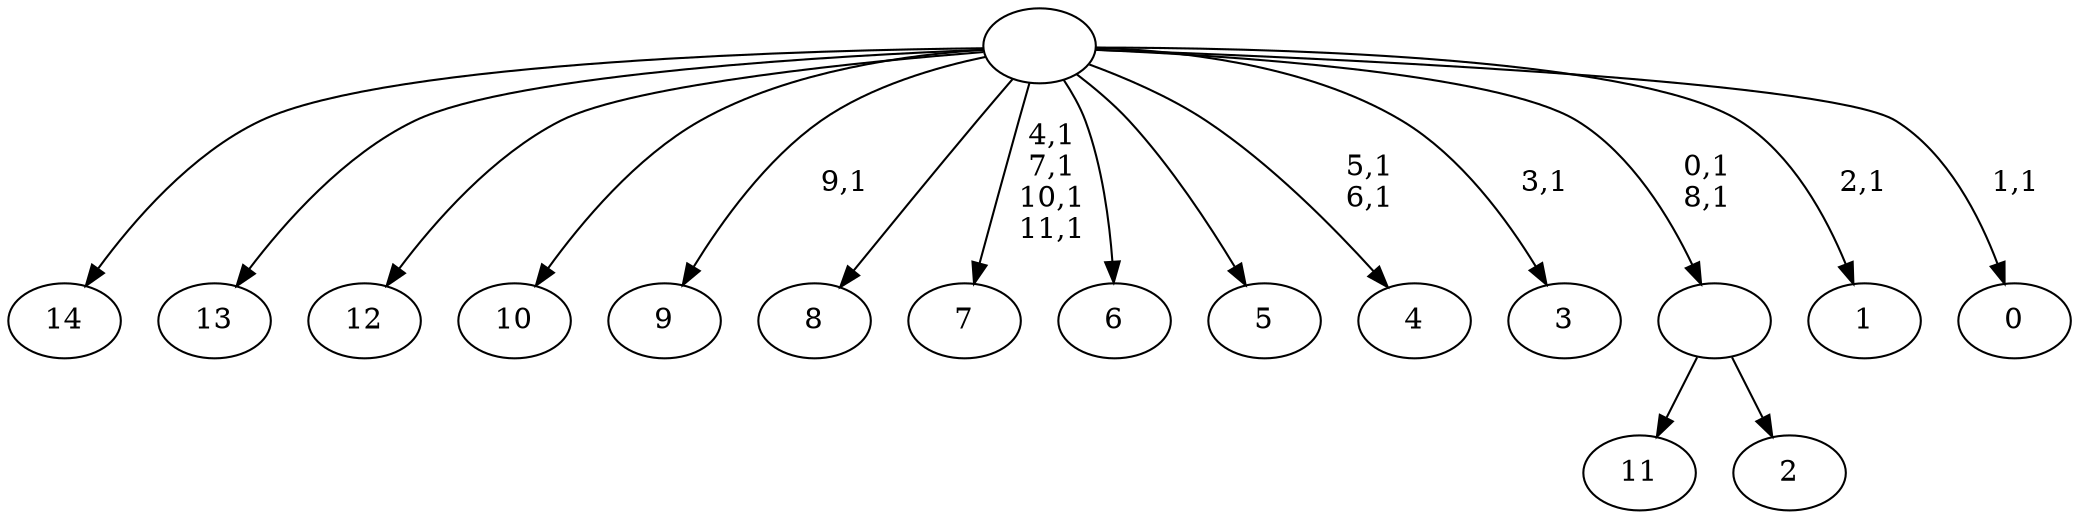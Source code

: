 digraph T {
	27 [label="14"]
	26 [label="13"]
	25 [label="12"]
	24 [label="11"]
	23 [label="10"]
	22 [label="9"]
	20 [label="8"]
	19 [label="7"]
	14 [label="6"]
	13 [label="5"]
	12 [label="4"]
	9 [label="3"]
	7 [label="2"]
	6 [label=""]
	4 [label="1"]
	2 [label="0"]
	0 [label=""]
	6 -> 24 [label=""]
	6 -> 7 [label=""]
	0 -> 2 [label="1,1"]
	0 -> 4 [label="2,1"]
	0 -> 6 [label="0,1\n8,1"]
	0 -> 9 [label="3,1"]
	0 -> 12 [label="5,1\n6,1"]
	0 -> 19 [label="4,1\n7,1\n10,1\n11,1"]
	0 -> 22 [label="9,1"]
	0 -> 27 [label=""]
	0 -> 26 [label=""]
	0 -> 25 [label=""]
	0 -> 23 [label=""]
	0 -> 20 [label=""]
	0 -> 14 [label=""]
	0 -> 13 [label=""]
}

